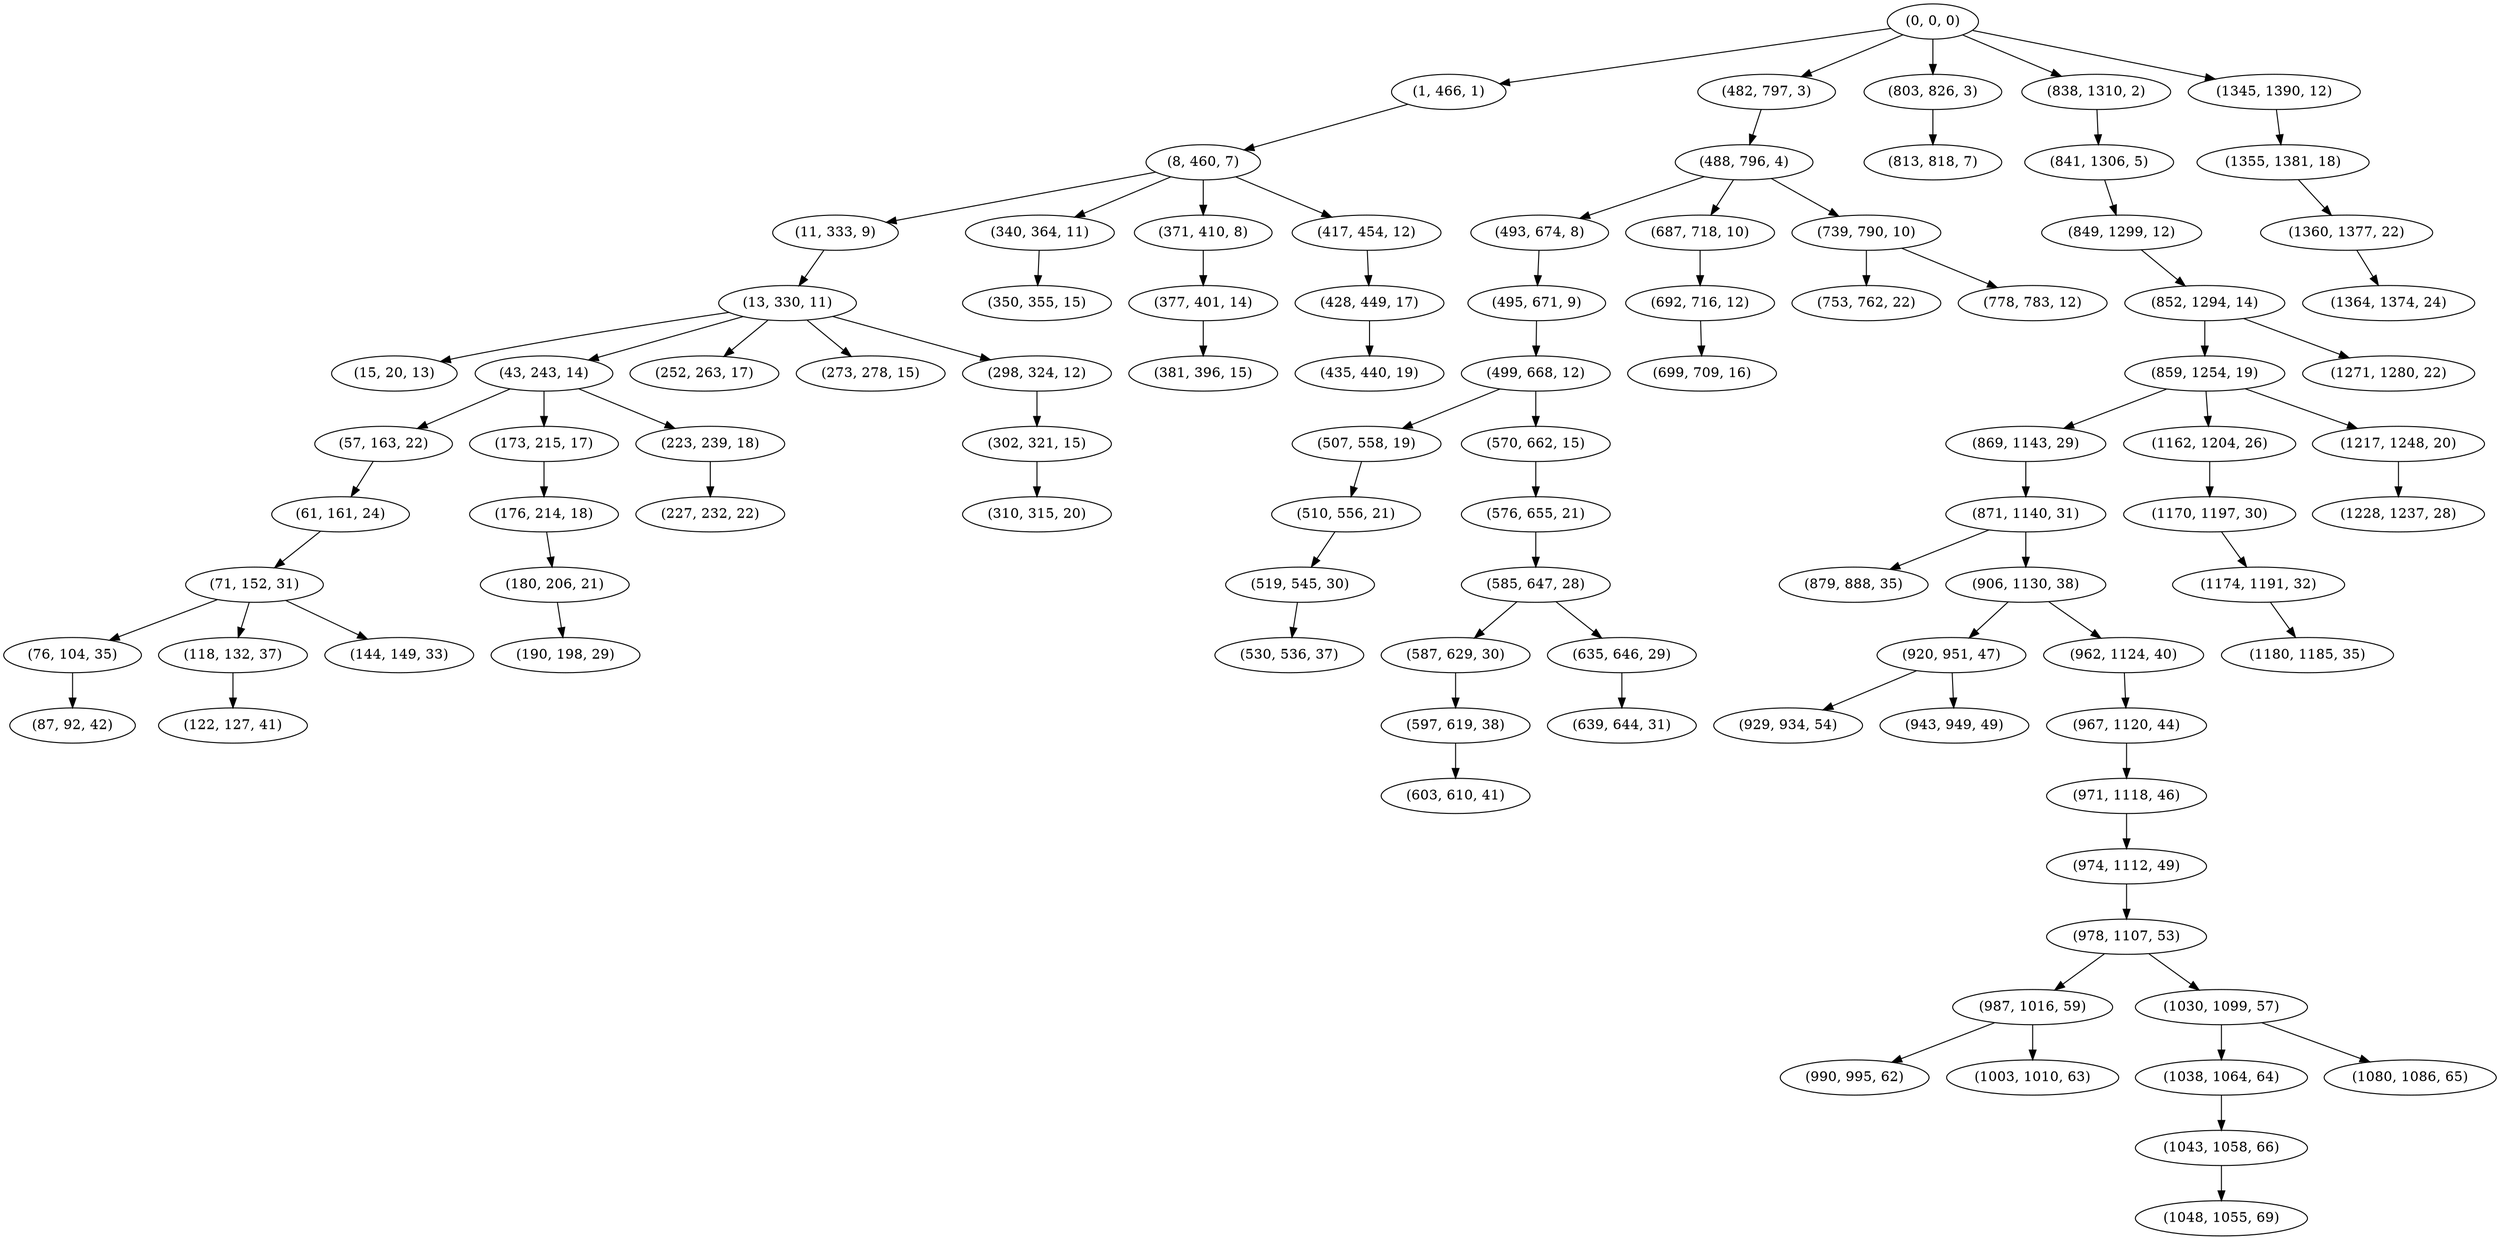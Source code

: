 digraph tree {
    "(0, 0, 0)";
    "(1, 466, 1)";
    "(8, 460, 7)";
    "(11, 333, 9)";
    "(13, 330, 11)";
    "(15, 20, 13)";
    "(43, 243, 14)";
    "(57, 163, 22)";
    "(61, 161, 24)";
    "(71, 152, 31)";
    "(76, 104, 35)";
    "(87, 92, 42)";
    "(118, 132, 37)";
    "(122, 127, 41)";
    "(144, 149, 33)";
    "(173, 215, 17)";
    "(176, 214, 18)";
    "(180, 206, 21)";
    "(190, 198, 29)";
    "(223, 239, 18)";
    "(227, 232, 22)";
    "(252, 263, 17)";
    "(273, 278, 15)";
    "(298, 324, 12)";
    "(302, 321, 15)";
    "(310, 315, 20)";
    "(340, 364, 11)";
    "(350, 355, 15)";
    "(371, 410, 8)";
    "(377, 401, 14)";
    "(381, 396, 15)";
    "(417, 454, 12)";
    "(428, 449, 17)";
    "(435, 440, 19)";
    "(482, 797, 3)";
    "(488, 796, 4)";
    "(493, 674, 8)";
    "(495, 671, 9)";
    "(499, 668, 12)";
    "(507, 558, 19)";
    "(510, 556, 21)";
    "(519, 545, 30)";
    "(530, 536, 37)";
    "(570, 662, 15)";
    "(576, 655, 21)";
    "(585, 647, 28)";
    "(587, 629, 30)";
    "(597, 619, 38)";
    "(603, 610, 41)";
    "(635, 646, 29)";
    "(639, 644, 31)";
    "(687, 718, 10)";
    "(692, 716, 12)";
    "(699, 709, 16)";
    "(739, 790, 10)";
    "(753, 762, 22)";
    "(778, 783, 12)";
    "(803, 826, 3)";
    "(813, 818, 7)";
    "(838, 1310, 2)";
    "(841, 1306, 5)";
    "(849, 1299, 12)";
    "(852, 1294, 14)";
    "(859, 1254, 19)";
    "(869, 1143, 29)";
    "(871, 1140, 31)";
    "(879, 888, 35)";
    "(906, 1130, 38)";
    "(920, 951, 47)";
    "(929, 934, 54)";
    "(943, 949, 49)";
    "(962, 1124, 40)";
    "(967, 1120, 44)";
    "(971, 1118, 46)";
    "(974, 1112, 49)";
    "(978, 1107, 53)";
    "(987, 1016, 59)";
    "(990, 995, 62)";
    "(1003, 1010, 63)";
    "(1030, 1099, 57)";
    "(1038, 1064, 64)";
    "(1043, 1058, 66)";
    "(1048, 1055, 69)";
    "(1080, 1086, 65)";
    "(1162, 1204, 26)";
    "(1170, 1197, 30)";
    "(1174, 1191, 32)";
    "(1180, 1185, 35)";
    "(1217, 1248, 20)";
    "(1228, 1237, 28)";
    "(1271, 1280, 22)";
    "(1345, 1390, 12)";
    "(1355, 1381, 18)";
    "(1360, 1377, 22)";
    "(1364, 1374, 24)";
    "(0, 0, 0)" -> "(1, 466, 1)";
    "(0, 0, 0)" -> "(482, 797, 3)";
    "(0, 0, 0)" -> "(803, 826, 3)";
    "(0, 0, 0)" -> "(838, 1310, 2)";
    "(0, 0, 0)" -> "(1345, 1390, 12)";
    "(1, 466, 1)" -> "(8, 460, 7)";
    "(8, 460, 7)" -> "(11, 333, 9)";
    "(8, 460, 7)" -> "(340, 364, 11)";
    "(8, 460, 7)" -> "(371, 410, 8)";
    "(8, 460, 7)" -> "(417, 454, 12)";
    "(11, 333, 9)" -> "(13, 330, 11)";
    "(13, 330, 11)" -> "(15, 20, 13)";
    "(13, 330, 11)" -> "(43, 243, 14)";
    "(13, 330, 11)" -> "(252, 263, 17)";
    "(13, 330, 11)" -> "(273, 278, 15)";
    "(13, 330, 11)" -> "(298, 324, 12)";
    "(43, 243, 14)" -> "(57, 163, 22)";
    "(43, 243, 14)" -> "(173, 215, 17)";
    "(43, 243, 14)" -> "(223, 239, 18)";
    "(57, 163, 22)" -> "(61, 161, 24)";
    "(61, 161, 24)" -> "(71, 152, 31)";
    "(71, 152, 31)" -> "(76, 104, 35)";
    "(71, 152, 31)" -> "(118, 132, 37)";
    "(71, 152, 31)" -> "(144, 149, 33)";
    "(76, 104, 35)" -> "(87, 92, 42)";
    "(118, 132, 37)" -> "(122, 127, 41)";
    "(173, 215, 17)" -> "(176, 214, 18)";
    "(176, 214, 18)" -> "(180, 206, 21)";
    "(180, 206, 21)" -> "(190, 198, 29)";
    "(223, 239, 18)" -> "(227, 232, 22)";
    "(298, 324, 12)" -> "(302, 321, 15)";
    "(302, 321, 15)" -> "(310, 315, 20)";
    "(340, 364, 11)" -> "(350, 355, 15)";
    "(371, 410, 8)" -> "(377, 401, 14)";
    "(377, 401, 14)" -> "(381, 396, 15)";
    "(417, 454, 12)" -> "(428, 449, 17)";
    "(428, 449, 17)" -> "(435, 440, 19)";
    "(482, 797, 3)" -> "(488, 796, 4)";
    "(488, 796, 4)" -> "(493, 674, 8)";
    "(488, 796, 4)" -> "(687, 718, 10)";
    "(488, 796, 4)" -> "(739, 790, 10)";
    "(493, 674, 8)" -> "(495, 671, 9)";
    "(495, 671, 9)" -> "(499, 668, 12)";
    "(499, 668, 12)" -> "(507, 558, 19)";
    "(499, 668, 12)" -> "(570, 662, 15)";
    "(507, 558, 19)" -> "(510, 556, 21)";
    "(510, 556, 21)" -> "(519, 545, 30)";
    "(519, 545, 30)" -> "(530, 536, 37)";
    "(570, 662, 15)" -> "(576, 655, 21)";
    "(576, 655, 21)" -> "(585, 647, 28)";
    "(585, 647, 28)" -> "(587, 629, 30)";
    "(585, 647, 28)" -> "(635, 646, 29)";
    "(587, 629, 30)" -> "(597, 619, 38)";
    "(597, 619, 38)" -> "(603, 610, 41)";
    "(635, 646, 29)" -> "(639, 644, 31)";
    "(687, 718, 10)" -> "(692, 716, 12)";
    "(692, 716, 12)" -> "(699, 709, 16)";
    "(739, 790, 10)" -> "(753, 762, 22)";
    "(739, 790, 10)" -> "(778, 783, 12)";
    "(803, 826, 3)" -> "(813, 818, 7)";
    "(838, 1310, 2)" -> "(841, 1306, 5)";
    "(841, 1306, 5)" -> "(849, 1299, 12)";
    "(849, 1299, 12)" -> "(852, 1294, 14)";
    "(852, 1294, 14)" -> "(859, 1254, 19)";
    "(852, 1294, 14)" -> "(1271, 1280, 22)";
    "(859, 1254, 19)" -> "(869, 1143, 29)";
    "(859, 1254, 19)" -> "(1162, 1204, 26)";
    "(859, 1254, 19)" -> "(1217, 1248, 20)";
    "(869, 1143, 29)" -> "(871, 1140, 31)";
    "(871, 1140, 31)" -> "(879, 888, 35)";
    "(871, 1140, 31)" -> "(906, 1130, 38)";
    "(906, 1130, 38)" -> "(920, 951, 47)";
    "(906, 1130, 38)" -> "(962, 1124, 40)";
    "(920, 951, 47)" -> "(929, 934, 54)";
    "(920, 951, 47)" -> "(943, 949, 49)";
    "(962, 1124, 40)" -> "(967, 1120, 44)";
    "(967, 1120, 44)" -> "(971, 1118, 46)";
    "(971, 1118, 46)" -> "(974, 1112, 49)";
    "(974, 1112, 49)" -> "(978, 1107, 53)";
    "(978, 1107, 53)" -> "(987, 1016, 59)";
    "(978, 1107, 53)" -> "(1030, 1099, 57)";
    "(987, 1016, 59)" -> "(990, 995, 62)";
    "(987, 1016, 59)" -> "(1003, 1010, 63)";
    "(1030, 1099, 57)" -> "(1038, 1064, 64)";
    "(1030, 1099, 57)" -> "(1080, 1086, 65)";
    "(1038, 1064, 64)" -> "(1043, 1058, 66)";
    "(1043, 1058, 66)" -> "(1048, 1055, 69)";
    "(1162, 1204, 26)" -> "(1170, 1197, 30)";
    "(1170, 1197, 30)" -> "(1174, 1191, 32)";
    "(1174, 1191, 32)" -> "(1180, 1185, 35)";
    "(1217, 1248, 20)" -> "(1228, 1237, 28)";
    "(1345, 1390, 12)" -> "(1355, 1381, 18)";
    "(1355, 1381, 18)" -> "(1360, 1377, 22)";
    "(1360, 1377, 22)" -> "(1364, 1374, 24)";
}
